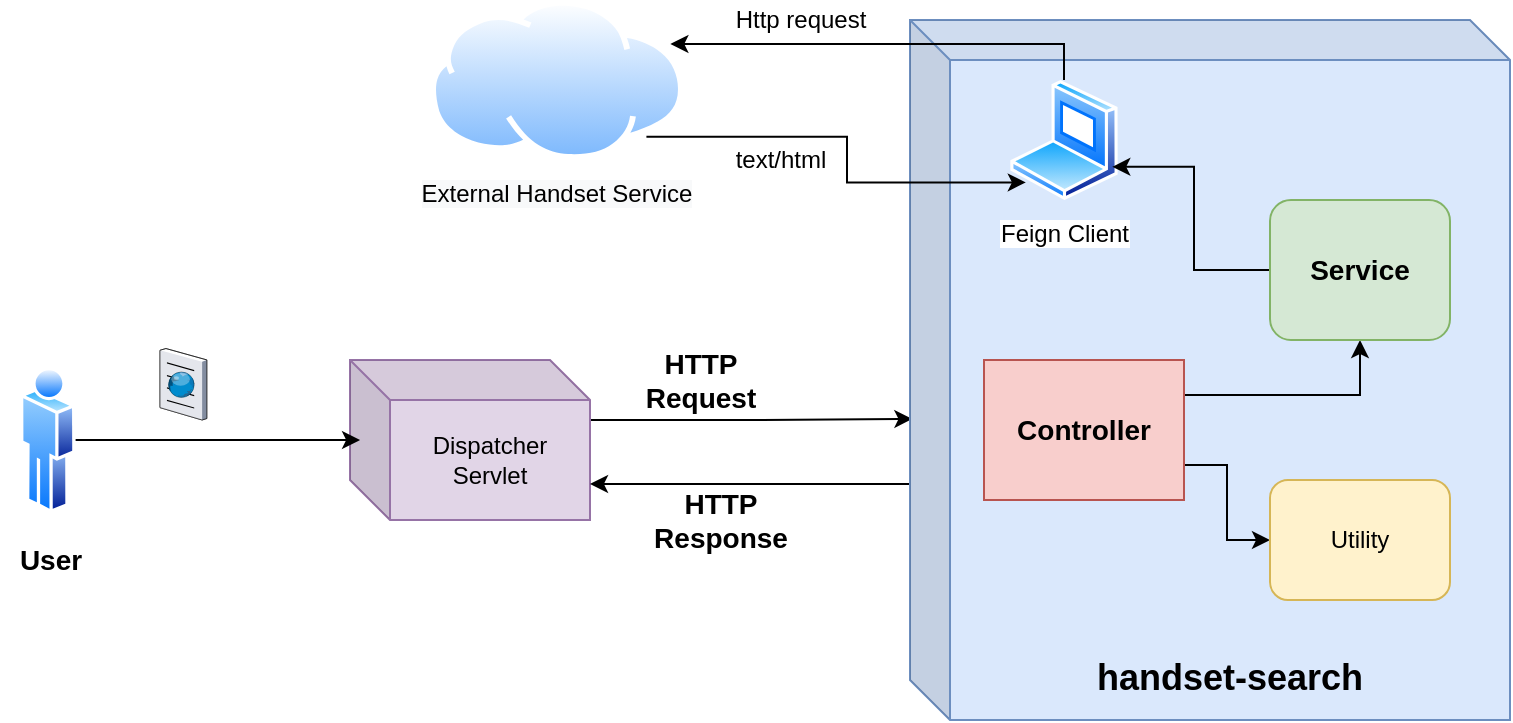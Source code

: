 <mxfile version="13.6.6" type="github"><diagram id="rT79VA7rJMQaKD5UGsuW" name="Page-1"><mxGraphModel dx="1038" dy="531" grid="1" gridSize="10" guides="1" tooltips="1" connect="1" arrows="1" fold="1" page="1" pageScale="1" pageWidth="850" pageHeight="1100" math="0" shadow="0"><root><mxCell id="0"/><mxCell id="1" parent="0"/><mxCell id="lMF9heFnJlCEpOkfvDQW-24" style="edgeStyle=orthogonalEdgeStyle;rounded=0;orthogonalLoop=1;jettySize=auto;html=1;exitX=0;exitY=0;exitDx=120;exitDy=50;exitPerimeter=0;entryX=0.004;entryY=0.627;entryDx=0;entryDy=0;entryPerimeter=0;" edge="1" parent="1"><mxGeometry relative="1" as="geometry"><mxPoint x="335" y="270" as="sourcePoint"/><mxPoint x="496.2" y="269.45" as="targetPoint"/><Array as="points"><mxPoint x="415" y="270"/></Array></mxGeometry></mxCell><mxCell id="lMF9heFnJlCEpOkfvDQW-3" value="Dispatcher Servlet" style="shape=cube;whiteSpace=wrap;html=1;boundedLbl=1;backgroundOutline=1;darkOpacity=0.05;darkOpacity2=0.1;fillColor=#e1d5e7;strokeColor=#9673a6;" vertex="1" parent="1"><mxGeometry x="215" y="240" width="120" height="80" as="geometry"/></mxCell><mxCell id="lMF9heFnJlCEpOkfvDQW-9" value="&lt;span style=&quot;background-color: rgb(248 , 249 , 250)&quot;&gt;External Handset Service&lt;/span&gt;" style="aspect=fixed;perimeter=ellipsePerimeter;html=1;align=center;shadow=0;dashed=0;spacingTop=3;image;image=img/lib/active_directory/internet_cloud.svg;strokeColor=#000000;" vertex="1" parent="1"><mxGeometry x="255" y="60" width="126.98" height="80" as="geometry"/></mxCell><mxCell id="lMF9heFnJlCEpOkfvDQW-25" style="edgeStyle=orthogonalEdgeStyle;rounded=0;orthogonalLoop=1;jettySize=auto;html=1;exitX=0;exitY=0;exitDx=0;exitDy=165;exitPerimeter=0;entryX=0;entryY=0;entryDx=120;entryDy=50;entryPerimeter=0;" edge="1" parent="1"><mxGeometry relative="1" as="geometry"><mxPoint x="495" y="247" as="sourcePoint"/><mxPoint x="335" y="302" as="targetPoint"/><Array as="points"><mxPoint x="495" y="302"/></Array></mxGeometry></mxCell><mxCell id="lMF9heFnJlCEpOkfvDQW-15" value="&lt;br&gt;&lt;br&gt;&lt;br&gt;&lt;br&gt;&lt;br&gt;&lt;br&gt;&lt;br&gt;&lt;br&gt;&lt;br&gt;&lt;br&gt;&lt;br&gt;&lt;br&gt;&lt;br&gt;&lt;br&gt;&lt;br&gt;&lt;br&gt;&lt;br&gt;&lt;br&gt;&lt;br&gt;&lt;br&gt;&lt;font style=&quot;font-size: 18px&quot;&gt;handset-search&lt;/font&gt;" style="shape=cube;whiteSpace=wrap;html=1;boundedLbl=1;backgroundOutline=1;darkOpacity=0.05;darkOpacity2=0.1;strokeColor=#6c8ebf;fillColor=#dae8fc;fontStyle=1" vertex="1" parent="1"><mxGeometry x="495" y="70" width="300" height="350" as="geometry"/></mxCell><mxCell id="lMF9heFnJlCEpOkfvDQW-43" style="edgeStyle=orthogonalEdgeStyle;rounded=0;orthogonalLoop=1;jettySize=auto;html=1;exitX=0.5;exitY=0;exitDx=0;exitDy=0;entryX=1;entryY=0.25;entryDx=0;entryDy=0;" edge="1" parent="1" source="lMF9heFnJlCEpOkfvDQW-14" target="lMF9heFnJlCEpOkfvDQW-9"><mxGeometry relative="1" as="geometry"><Array as="points"><mxPoint x="572" y="82"/></Array></mxGeometry></mxCell><mxCell id="lMF9heFnJlCEpOkfvDQW-14" value="Feign Client" style="aspect=fixed;perimeter=ellipsePerimeter;html=1;align=center;shadow=0;dashed=0;spacingTop=3;image;image=img/lib/active_directory/laptop_client.svg;strokeColor=#000000;" vertex="1" parent="1"><mxGeometry x="545" y="100" width="54" height="60" as="geometry"/></mxCell><mxCell id="lMF9heFnJlCEpOkfvDQW-29" style="edgeStyle=orthogonalEdgeStyle;rounded=0;orthogonalLoop=1;jettySize=auto;html=1;exitX=1;exitY=0.75;exitDx=0;exitDy=0;" edge="1" parent="1" source="lMF9heFnJlCEpOkfvDQW-8" target="lMF9heFnJlCEpOkfvDQW-4"><mxGeometry relative="1" as="geometry"/></mxCell><mxCell id="lMF9heFnJlCEpOkfvDQW-30" style="edgeStyle=orthogonalEdgeStyle;rounded=0;orthogonalLoop=1;jettySize=auto;html=1;exitX=1;exitY=0.25;exitDx=0;exitDy=0;entryX=0.5;entryY=1;entryDx=0;entryDy=0;" edge="1" parent="1" source="lMF9heFnJlCEpOkfvDQW-8" target="lMF9heFnJlCEpOkfvDQW-6"><mxGeometry relative="1" as="geometry"/></mxCell><mxCell id="lMF9heFnJlCEpOkfvDQW-8" value="&lt;font style=&quot;font-size: 14px&quot;&gt;&lt;b&gt;Controller&lt;/b&gt;&lt;/font&gt;" style="rounded=0;whiteSpace=wrap;html=1;fillColor=#f8cecc;strokeColor=#b85450;" vertex="1" parent="1"><mxGeometry x="532" y="240" width="100" height="70" as="geometry"/></mxCell><mxCell id="lMF9heFnJlCEpOkfvDQW-31" style="edgeStyle=orthogonalEdgeStyle;rounded=0;orthogonalLoop=1;jettySize=auto;html=1;exitX=0;exitY=0.5;exitDx=0;exitDy=0;entryX=1;entryY=0.75;entryDx=0;entryDy=0;" edge="1" parent="1" source="lMF9heFnJlCEpOkfvDQW-6" target="lMF9heFnJlCEpOkfvDQW-14"><mxGeometry relative="1" as="geometry"/></mxCell><mxCell id="lMF9heFnJlCEpOkfvDQW-6" value="&lt;b&gt;&lt;font style=&quot;font-size: 14px&quot;&gt;Service&lt;/font&gt;&lt;/b&gt;" style="rounded=1;whiteSpace=wrap;html=1;fillColor=#d5e8d4;strokeColor=#82b366;" vertex="1" parent="1"><mxGeometry x="675" y="160" width="90" height="70" as="geometry"/></mxCell><mxCell id="lMF9heFnJlCEpOkfvDQW-4" value="Utility" style="rounded=1;whiteSpace=wrap;html=1;fillColor=#fff2cc;strokeColor=#d6b656;" vertex="1" parent="1"><mxGeometry x="675" y="300" width="90" height="60" as="geometry"/></mxCell><mxCell id="lMF9heFnJlCEpOkfvDQW-26" value="&lt;font style=&quot;font-size: 14px&quot;&gt;&lt;b&gt;HTTP&lt;br&gt;Request&lt;/b&gt;&lt;/font&gt;" style="text;html=1;align=center;verticalAlign=middle;resizable=0;points=[];autosize=1;" vertex="1" parent="1"><mxGeometry x="355" y="235" width="70" height="30" as="geometry"/></mxCell><mxCell id="lMF9heFnJlCEpOkfvDQW-28" value="&lt;font style=&quot;font-size: 14px&quot;&gt;&lt;b&gt;HTTP&lt;br&gt;Response&lt;/b&gt;&lt;/font&gt;" style="text;html=1;align=center;verticalAlign=middle;resizable=0;points=[];autosize=1;" vertex="1" parent="1"><mxGeometry x="360" y="305" width="80" height="30" as="geometry"/></mxCell><mxCell id="lMF9heFnJlCEpOkfvDQW-39" style="edgeStyle=orthogonalEdgeStyle;rounded=0;orthogonalLoop=1;jettySize=auto;html=1;exitX=1;exitY=0.5;exitDx=0;exitDy=0;entryX=0.042;entryY=0.5;entryDx=0;entryDy=0;entryPerimeter=0;" edge="1" parent="1" source="lMF9heFnJlCEpOkfvDQW-36" target="lMF9heFnJlCEpOkfvDQW-3"><mxGeometry relative="1" as="geometry"/></mxCell><mxCell id="lMF9heFnJlCEpOkfvDQW-36" value="" style="aspect=fixed;perimeter=ellipsePerimeter;html=1;align=center;shadow=0;dashed=0;spacingTop=3;image;image=img/lib/active_directory/user.svg;strokeColor=#000000;gradientColor=none;" vertex="1" parent="1"><mxGeometry x="50" y="242.5" width="27.75" height="75" as="geometry"/></mxCell><mxCell id="lMF9heFnJlCEpOkfvDQW-38" value="" style="verticalLabelPosition=bottom;aspect=fixed;html=1;verticalAlign=top;strokeColor=none;align=center;outlineConnect=0;shape=mxgraph.citrix.browser;gradientColor=none;" vertex="1" parent="1"><mxGeometry x="120" y="234.26" width="23.41" height="35.74" as="geometry"/></mxCell><mxCell id="lMF9heFnJlCEpOkfvDQW-40" value="&lt;b&gt;&lt;font style=&quot;font-size: 14px&quot;&gt;User&lt;/font&gt;&lt;/b&gt;" style="text;html=1;align=center;verticalAlign=middle;resizable=0;points=[];autosize=1;" vertex="1" parent="1"><mxGeometry x="40" y="330" width="50" height="20" as="geometry"/></mxCell><mxCell id="lMF9heFnJlCEpOkfvDQW-41" style="edgeStyle=orthogonalEdgeStyle;rounded=0;orthogonalLoop=1;jettySize=auto;html=1;exitX=0.5;exitY=1;exitDx=0;exitDy=0;" edge="1" parent="1" source="lMF9heFnJlCEpOkfvDQW-9" target="lMF9heFnJlCEpOkfvDQW-9"><mxGeometry relative="1" as="geometry"/></mxCell><mxCell id="lMF9heFnJlCEpOkfvDQW-42" style="edgeStyle=orthogonalEdgeStyle;rounded=0;orthogonalLoop=1;jettySize=auto;html=1;exitX=1;exitY=1;exitDx=0;exitDy=0;entryX=0;entryY=1;entryDx=0;entryDy=0;" edge="1" parent="1" source="lMF9heFnJlCEpOkfvDQW-9" target="lMF9heFnJlCEpOkfvDQW-14"><mxGeometry relative="1" as="geometry"/></mxCell><mxCell id="lMF9heFnJlCEpOkfvDQW-44" value="text/html" style="text;html=1;align=center;verticalAlign=middle;resizable=0;points=[];autosize=1;" vertex="1" parent="1"><mxGeometry x="400" y="130" width="60" height="20" as="geometry"/></mxCell><mxCell id="lMF9heFnJlCEpOkfvDQW-45" value="Http request" style="text;html=1;align=center;verticalAlign=middle;resizable=0;points=[];autosize=1;" vertex="1" parent="1"><mxGeometry x="400" y="60" width="80" height="20" as="geometry"/></mxCell></root></mxGraphModel></diagram></mxfile>